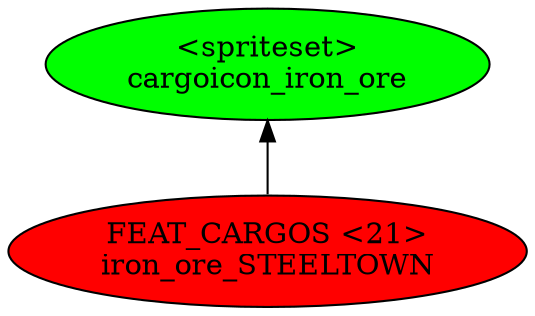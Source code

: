 digraph {
rankdir="BT"
cargoicon_iron_ore [fillcolor=green style="filled" label="<spriteset>\ncargoicon_iron_ore"]
iron_ore_STEELTOWN [fillcolor=red style="filled" label="FEAT_CARGOS <21>\niron_ore_STEELTOWN"]
iron_ore_STEELTOWN->cargoicon_iron_ore
}

